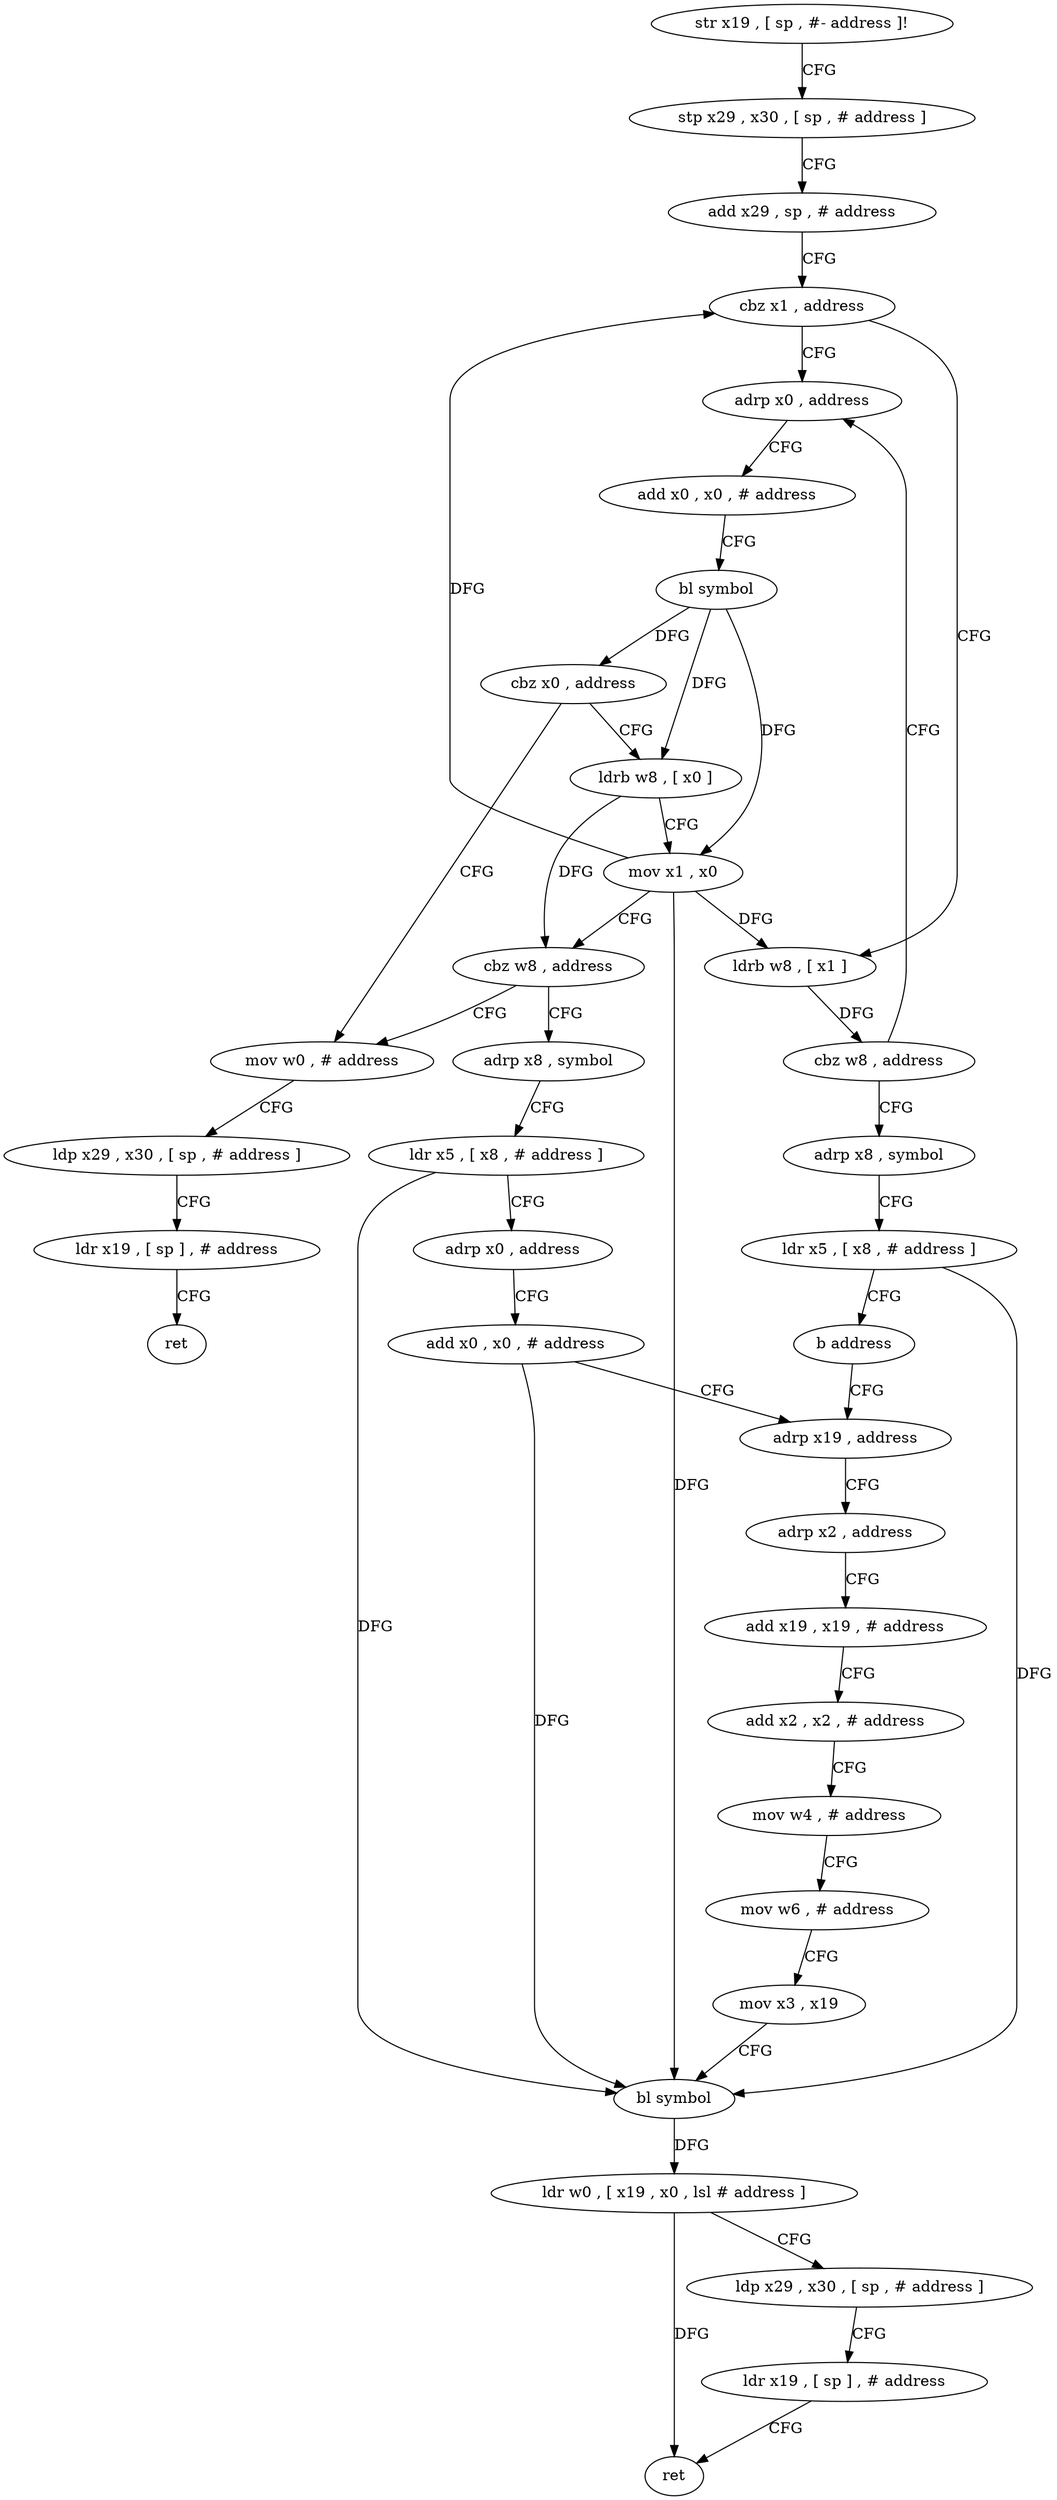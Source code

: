 digraph "func" {
"4234388" [label = "str x19 , [ sp , #- address ]!" ]
"4234392" [label = "stp x29 , x30 , [ sp , # address ]" ]
"4234396" [label = "add x29 , sp , # address" ]
"4234400" [label = "cbz x1 , address" ]
"4234424" [label = "adrp x0 , address" ]
"4234404" [label = "ldrb w8 , [ x1 ]" ]
"4234428" [label = "add x0 , x0 , # address" ]
"4234432" [label = "bl symbol" ]
"4234436" [label = "cbz x0 , address" ]
"4234516" [label = "mov w0 , # address" ]
"4234440" [label = "ldrb w8 , [ x0 ]" ]
"4234408" [label = "cbz w8 , address" ]
"4234412" [label = "adrp x8 , symbol" ]
"4234520" [label = "ldp x29 , x30 , [ sp , # address ]" ]
"4234524" [label = "ldr x19 , [ sp ] , # address" ]
"4234528" [label = "ret" ]
"4234444" [label = "mov x1 , x0" ]
"4234448" [label = "cbz w8 , address" ]
"4234452" [label = "adrp x8 , symbol" ]
"4234416" [label = "ldr x5 , [ x8 , # address ]" ]
"4234420" [label = "b address" ]
"4234468" [label = "adrp x19 , address" ]
"4234456" [label = "ldr x5 , [ x8 , # address ]" ]
"4234460" [label = "adrp x0 , address" ]
"4234464" [label = "add x0 , x0 , # address" ]
"4234472" [label = "adrp x2 , address" ]
"4234476" [label = "add x19 , x19 , # address" ]
"4234480" [label = "add x2 , x2 , # address" ]
"4234484" [label = "mov w4 , # address" ]
"4234488" [label = "mov w6 , # address" ]
"4234492" [label = "mov x3 , x19" ]
"4234496" [label = "bl symbol" ]
"4234500" [label = "ldr w0 , [ x19 , x0 , lsl # address ]" ]
"4234504" [label = "ldp x29 , x30 , [ sp , # address ]" ]
"4234508" [label = "ldr x19 , [ sp ] , # address" ]
"4234512" [label = "ret" ]
"4234388" -> "4234392" [ label = "CFG" ]
"4234392" -> "4234396" [ label = "CFG" ]
"4234396" -> "4234400" [ label = "CFG" ]
"4234400" -> "4234424" [ label = "CFG" ]
"4234400" -> "4234404" [ label = "CFG" ]
"4234424" -> "4234428" [ label = "CFG" ]
"4234404" -> "4234408" [ label = "DFG" ]
"4234428" -> "4234432" [ label = "CFG" ]
"4234432" -> "4234436" [ label = "DFG" ]
"4234432" -> "4234440" [ label = "DFG" ]
"4234432" -> "4234444" [ label = "DFG" ]
"4234436" -> "4234516" [ label = "CFG" ]
"4234436" -> "4234440" [ label = "CFG" ]
"4234516" -> "4234520" [ label = "CFG" ]
"4234440" -> "4234444" [ label = "CFG" ]
"4234440" -> "4234448" [ label = "DFG" ]
"4234408" -> "4234424" [ label = "CFG" ]
"4234408" -> "4234412" [ label = "CFG" ]
"4234412" -> "4234416" [ label = "CFG" ]
"4234520" -> "4234524" [ label = "CFG" ]
"4234524" -> "4234528" [ label = "CFG" ]
"4234444" -> "4234448" [ label = "CFG" ]
"4234444" -> "4234400" [ label = "DFG" ]
"4234444" -> "4234404" [ label = "DFG" ]
"4234444" -> "4234496" [ label = "DFG" ]
"4234448" -> "4234516" [ label = "CFG" ]
"4234448" -> "4234452" [ label = "CFG" ]
"4234452" -> "4234456" [ label = "CFG" ]
"4234416" -> "4234420" [ label = "CFG" ]
"4234416" -> "4234496" [ label = "DFG" ]
"4234420" -> "4234468" [ label = "CFG" ]
"4234468" -> "4234472" [ label = "CFG" ]
"4234456" -> "4234460" [ label = "CFG" ]
"4234456" -> "4234496" [ label = "DFG" ]
"4234460" -> "4234464" [ label = "CFG" ]
"4234464" -> "4234468" [ label = "CFG" ]
"4234464" -> "4234496" [ label = "DFG" ]
"4234472" -> "4234476" [ label = "CFG" ]
"4234476" -> "4234480" [ label = "CFG" ]
"4234480" -> "4234484" [ label = "CFG" ]
"4234484" -> "4234488" [ label = "CFG" ]
"4234488" -> "4234492" [ label = "CFG" ]
"4234492" -> "4234496" [ label = "CFG" ]
"4234496" -> "4234500" [ label = "DFG" ]
"4234500" -> "4234504" [ label = "CFG" ]
"4234500" -> "4234512" [ label = "DFG" ]
"4234504" -> "4234508" [ label = "CFG" ]
"4234508" -> "4234512" [ label = "CFG" ]
}
